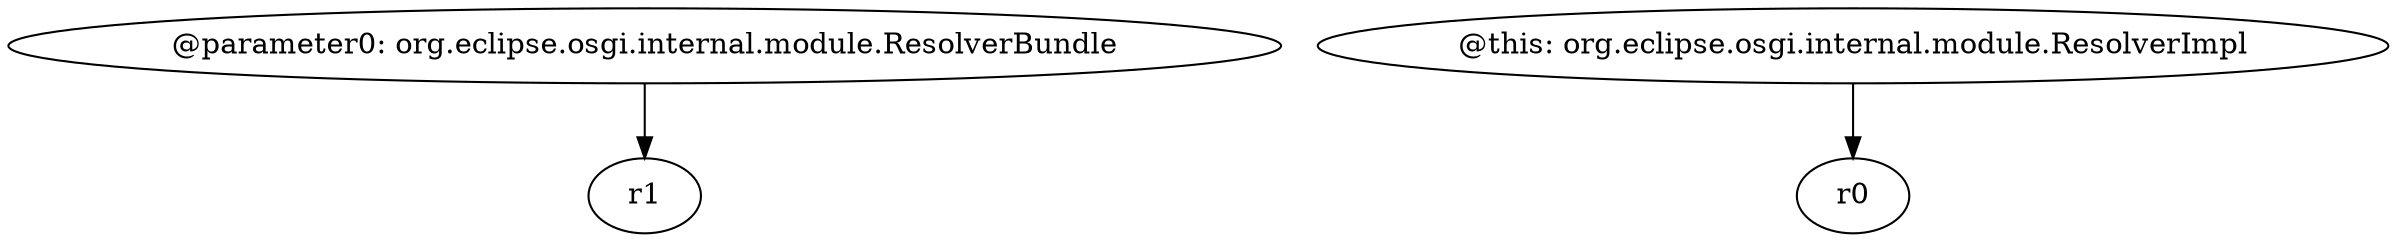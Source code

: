 digraph g {
0[label="@parameter0: org.eclipse.osgi.internal.module.ResolverBundle"]
1[label="r1"]
0->1[label=""]
2[label="@this: org.eclipse.osgi.internal.module.ResolverImpl"]
3[label="r0"]
2->3[label=""]
}